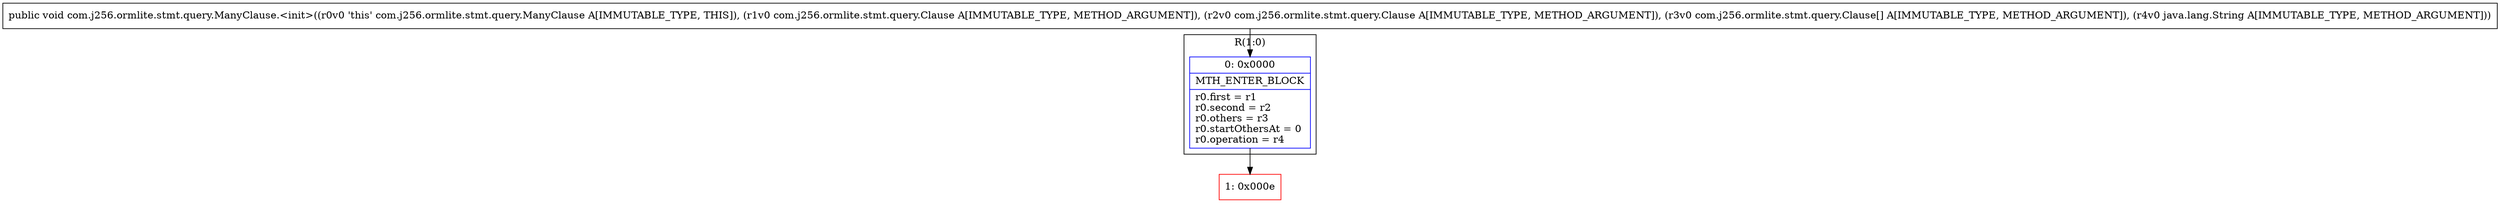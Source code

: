 digraph "CFG forcom.j256.ormlite.stmt.query.ManyClause.\<init\>(Lcom\/j256\/ormlite\/stmt\/query\/Clause;Lcom\/j256\/ormlite\/stmt\/query\/Clause;[Lcom\/j256\/ormlite\/stmt\/query\/Clause;Ljava\/lang\/String;)V" {
subgraph cluster_Region_370549741 {
label = "R(1:0)";
node [shape=record,color=blue];
Node_0 [shape=record,label="{0\:\ 0x0000|MTH_ENTER_BLOCK\l|r0.first = r1\lr0.second = r2\lr0.others = r3\lr0.startOthersAt = 0\lr0.operation = r4\l}"];
}
Node_1 [shape=record,color=red,label="{1\:\ 0x000e}"];
MethodNode[shape=record,label="{public void com.j256.ormlite.stmt.query.ManyClause.\<init\>((r0v0 'this' com.j256.ormlite.stmt.query.ManyClause A[IMMUTABLE_TYPE, THIS]), (r1v0 com.j256.ormlite.stmt.query.Clause A[IMMUTABLE_TYPE, METHOD_ARGUMENT]), (r2v0 com.j256.ormlite.stmt.query.Clause A[IMMUTABLE_TYPE, METHOD_ARGUMENT]), (r3v0 com.j256.ormlite.stmt.query.Clause[] A[IMMUTABLE_TYPE, METHOD_ARGUMENT]), (r4v0 java.lang.String A[IMMUTABLE_TYPE, METHOD_ARGUMENT])) }"];
MethodNode -> Node_0;
Node_0 -> Node_1;
}

